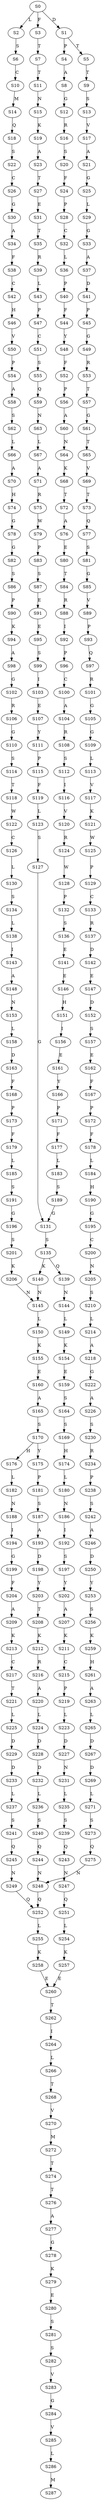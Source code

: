 strict digraph  {
	S0 -> S1 [ label = D ];
	S0 -> S2 [ label = L ];
	S0 -> S3 [ label = F ];
	S1 -> S4 [ label = P ];
	S1 -> S5 [ label = T ];
	S2 -> S6 [ label = S ];
	S3 -> S7 [ label = T ];
	S4 -> S8 [ label = A ];
	S5 -> S9 [ label = T ];
	S6 -> S10 [ label = C ];
	S7 -> S11 [ label = T ];
	S8 -> S12 [ label = G ];
	S9 -> S13 [ label = S ];
	S10 -> S14 [ label = M ];
	S11 -> S15 [ label = N ];
	S12 -> S16 [ label = R ];
	S13 -> S17 [ label = V ];
	S14 -> S18 [ label = Q ];
	S15 -> S19 [ label = K ];
	S16 -> S20 [ label = S ];
	S17 -> S21 [ label = A ];
	S18 -> S22 [ label = S ];
	S19 -> S23 [ label = A ];
	S20 -> S24 [ label = F ];
	S21 -> S25 [ label = G ];
	S22 -> S26 [ label = C ];
	S23 -> S27 [ label = T ];
	S24 -> S28 [ label = P ];
	S25 -> S29 [ label = L ];
	S26 -> S30 [ label = G ];
	S27 -> S31 [ label = E ];
	S28 -> S32 [ label = C ];
	S29 -> S33 [ label = G ];
	S30 -> S34 [ label = A ];
	S31 -> S35 [ label = T ];
	S32 -> S36 [ label = L ];
	S33 -> S37 [ label = A ];
	S34 -> S38 [ label = F ];
	S35 -> S39 [ label = R ];
	S36 -> S40 [ label = P ];
	S37 -> S41 [ label = D ];
	S38 -> S42 [ label = C ];
	S39 -> S43 [ label = L ];
	S40 -> S44 [ label = F ];
	S41 -> S45 [ label = P ];
	S42 -> S46 [ label = H ];
	S43 -> S47 [ label = P ];
	S44 -> S48 [ label = Y ];
	S45 -> S49 [ label = G ];
	S46 -> S50 [ label = V ];
	S47 -> S51 [ label = C ];
	S48 -> S52 [ label = F ];
	S49 -> S53 [ label = R ];
	S50 -> S54 [ label = P ];
	S51 -> S55 [ label = S ];
	S52 -> S56 [ label = P ];
	S53 -> S57 [ label = T ];
	S54 -> S58 [ label = A ];
	S55 -> S59 [ label = Q ];
	S56 -> S60 [ label = A ];
	S57 -> S61 [ label = G ];
	S58 -> S62 [ label = S ];
	S59 -> S63 [ label = N ];
	S60 -> S64 [ label = N ];
	S61 -> S65 [ label = T ];
	S62 -> S66 [ label = L ];
	S63 -> S67 [ label = L ];
	S64 -> S68 [ label = K ];
	S65 -> S69 [ label = V ];
	S66 -> S70 [ label = A ];
	S67 -> S71 [ label = A ];
	S68 -> S72 [ label = T ];
	S69 -> S73 [ label = T ];
	S70 -> S74 [ label = H ];
	S71 -> S75 [ label = R ];
	S72 -> S76 [ label = A ];
	S73 -> S77 [ label = Q ];
	S74 -> S78 [ label = G ];
	S75 -> S79 [ label = W ];
	S76 -> S80 [ label = E ];
	S77 -> S81 [ label = S ];
	S78 -> S82 [ label = G ];
	S79 -> S83 [ label = P ];
	S80 -> S84 [ label = T ];
	S81 -> S85 [ label = G ];
	S82 -> S86 [ label = S ];
	S83 -> S87 [ label = S ];
	S84 -> S88 [ label = R ];
	S85 -> S89 [ label = V ];
	S86 -> S90 [ label = P ];
	S87 -> S91 [ label = E ];
	S88 -> S92 [ label = I ];
	S89 -> S93 [ label = P ];
	S90 -> S94 [ label = K ];
	S91 -> S95 [ label = E ];
	S92 -> S96 [ label = P ];
	S93 -> S97 [ label = Q ];
	S94 -> S98 [ label = A ];
	S95 -> S99 [ label = S ];
	S96 -> S100 [ label = C ];
	S97 -> S101 [ label = R ];
	S98 -> S102 [ label = G ];
	S99 -> S103 [ label = I ];
	S100 -> S104 [ label = A ];
	S101 -> S105 [ label = G ];
	S102 -> S106 [ label = R ];
	S103 -> S107 [ label = E ];
	S104 -> S108 [ label = R ];
	S105 -> S109 [ label = G ];
	S106 -> S110 [ label = G ];
	S107 -> S111 [ label = Y ];
	S108 -> S112 [ label = S ];
	S109 -> S113 [ label = L ];
	S110 -> S114 [ label = S ];
	S111 -> S115 [ label = P ];
	S112 -> S116 [ label = I ];
	S113 -> S117 [ label = V ];
	S114 -> S118 [ label = T ];
	S115 -> S119 [ label = F ];
	S116 -> S120 [ label = V ];
	S117 -> S121 [ label = K ];
	S118 -> S122 [ label = W ];
	S119 -> S123 [ label = L ];
	S120 -> S124 [ label = R ];
	S121 -> S125 [ label = W ];
	S122 -> S126 [ label = C ];
	S123 -> S127 [ label = S ];
	S124 -> S128 [ label = W ];
	S125 -> S129 [ label = P ];
	S126 -> S130 [ label = L ];
	S127 -> S131 [ label = G ];
	S128 -> S132 [ label = P ];
	S129 -> S133 [ label = C ];
	S130 -> S134 [ label = S ];
	S131 -> S135 [ label = S ];
	S132 -> S136 [ label = S ];
	S133 -> S137 [ label = R ];
	S134 -> S138 [ label = L ];
	S135 -> S139 [ label = Q ];
	S135 -> S140 [ label = K ];
	S136 -> S141 [ label = E ];
	S137 -> S142 [ label = D ];
	S138 -> S143 [ label = I ];
	S139 -> S144 [ label = N ];
	S140 -> S145 [ label = N ];
	S141 -> S146 [ label = E ];
	S142 -> S147 [ label = E ];
	S143 -> S148 [ label = A ];
	S144 -> S149 [ label = L ];
	S145 -> S150 [ label = L ];
	S146 -> S151 [ label = H ];
	S147 -> S152 [ label = D ];
	S148 -> S153 [ label = N ];
	S149 -> S154 [ label = K ];
	S150 -> S155 [ label = K ];
	S151 -> S156 [ label = I ];
	S152 -> S157 [ label = S ];
	S153 -> S158 [ label = L ];
	S154 -> S159 [ label = E ];
	S155 -> S160 [ label = E ];
	S156 -> S161 [ label = E ];
	S157 -> S162 [ label = E ];
	S158 -> S163 [ label = D ];
	S159 -> S164 [ label = S ];
	S160 -> S165 [ label = A ];
	S161 -> S166 [ label = Y ];
	S162 -> S167 [ label = F ];
	S163 -> S168 [ label = F ];
	S164 -> S169 [ label = S ];
	S165 -> S170 [ label = S ];
	S166 -> S171 [ label = P ];
	S167 -> S172 [ label = P ];
	S168 -> S173 [ label = P ];
	S169 -> S174 [ label = H ];
	S170 -> S175 [ label = Y ];
	S170 -> S176 [ label = H ];
	S171 -> S177 [ label = F ];
	S172 -> S178 [ label = F ];
	S173 -> S179 [ label = F ];
	S174 -> S180 [ label = L ];
	S175 -> S181 [ label = P ];
	S176 -> S182 [ label = L ];
	S177 -> S183 [ label = L ];
	S178 -> S184 [ label = L ];
	S179 -> S185 [ label = L ];
	S180 -> S186 [ label = N ];
	S181 -> S187 [ label = S ];
	S182 -> S188 [ label = N ];
	S183 -> S189 [ label = S ];
	S184 -> S190 [ label = H ];
	S185 -> S191 [ label = S ];
	S186 -> S192 [ label = I ];
	S187 -> S193 [ label = A ];
	S188 -> S194 [ label = I ];
	S189 -> S131 [ label = G ];
	S190 -> S195 [ label = G ];
	S191 -> S196 [ label = G ];
	S192 -> S197 [ label = S ];
	S193 -> S198 [ label = D ];
	S194 -> S199 [ label = G ];
	S195 -> S200 [ label = C ];
	S196 -> S201 [ label = S ];
	S197 -> S202 [ label = Y ];
	S198 -> S203 [ label = Y ];
	S199 -> S204 [ label = F ];
	S200 -> S205 [ label = N ];
	S201 -> S206 [ label = K ];
	S202 -> S207 [ label = A ];
	S203 -> S208 [ label = T ];
	S204 -> S209 [ label = A ];
	S205 -> S210 [ label = S ];
	S206 -> S145 [ label = N ];
	S207 -> S211 [ label = K ];
	S208 -> S212 [ label = K ];
	S209 -> S213 [ label = K ];
	S210 -> S214 [ label = L ];
	S211 -> S215 [ label = C ];
	S212 -> S216 [ label = R ];
	S213 -> S217 [ label = C ];
	S214 -> S218 [ label = A ];
	S215 -> S219 [ label = P ];
	S216 -> S220 [ label = A ];
	S217 -> S221 [ label = T ];
	S218 -> S222 [ label = G ];
	S219 -> S223 [ label = L ];
	S220 -> S224 [ label = L ];
	S221 -> S225 [ label = L ];
	S222 -> S226 [ label = A ];
	S223 -> S227 [ label = D ];
	S224 -> S228 [ label = D ];
	S225 -> S229 [ label = D ];
	S226 -> S230 [ label = S ];
	S227 -> S231 [ label = N ];
	S228 -> S232 [ label = D ];
	S229 -> S233 [ label = D ];
	S230 -> S234 [ label = R ];
	S231 -> S235 [ label = L ];
	S232 -> S236 [ label = L ];
	S233 -> S237 [ label = L ];
	S234 -> S238 [ label = P ];
	S235 -> S239 [ label = S ];
	S236 -> S240 [ label = S ];
	S237 -> S241 [ label = S ];
	S238 -> S242 [ label = S ];
	S239 -> S243 [ label = Q ];
	S240 -> S244 [ label = Q ];
	S241 -> S245 [ label = Q ];
	S242 -> S246 [ label = A ];
	S243 -> S247 [ label = N ];
	S244 -> S248 [ label = N ];
	S245 -> S249 [ label = N ];
	S246 -> S250 [ label = D ];
	S247 -> S251 [ label = Q ];
	S248 -> S252 [ label = Q ];
	S249 -> S252 [ label = Q ];
	S250 -> S253 [ label = Y ];
	S251 -> S254 [ label = L ];
	S252 -> S255 [ label = L ];
	S253 -> S256 [ label = S ];
	S254 -> S257 [ label = K ];
	S255 -> S258 [ label = K ];
	S256 -> S259 [ label = K ];
	S257 -> S260 [ label = E ];
	S258 -> S260 [ label = E ];
	S259 -> S261 [ label = H ];
	S260 -> S262 [ label = T ];
	S261 -> S263 [ label = A ];
	S262 -> S264 [ label = I ];
	S263 -> S265 [ label = L ];
	S264 -> S266 [ label = L ];
	S265 -> S267 [ label = D ];
	S266 -> S268 [ label = T ];
	S267 -> S269 [ label = D ];
	S268 -> S270 [ label = V ];
	S269 -> S271 [ label = L ];
	S270 -> S272 [ label = M ];
	S271 -> S273 [ label = S ];
	S272 -> S274 [ label = T ];
	S273 -> S275 [ label = Q ];
	S274 -> S276 [ label = T ];
	S275 -> S248 [ label = N ];
	S276 -> S277 [ label = A ];
	S277 -> S278 [ label = G ];
	S278 -> S279 [ label = K ];
	S279 -> S280 [ label = E ];
	S280 -> S281 [ label = S ];
	S281 -> S282 [ label = S ];
	S282 -> S283 [ label = V ];
	S283 -> S284 [ label = G ];
	S284 -> S285 [ label = V ];
	S285 -> S286 [ label = L ];
	S286 -> S287 [ label = M ];
}
